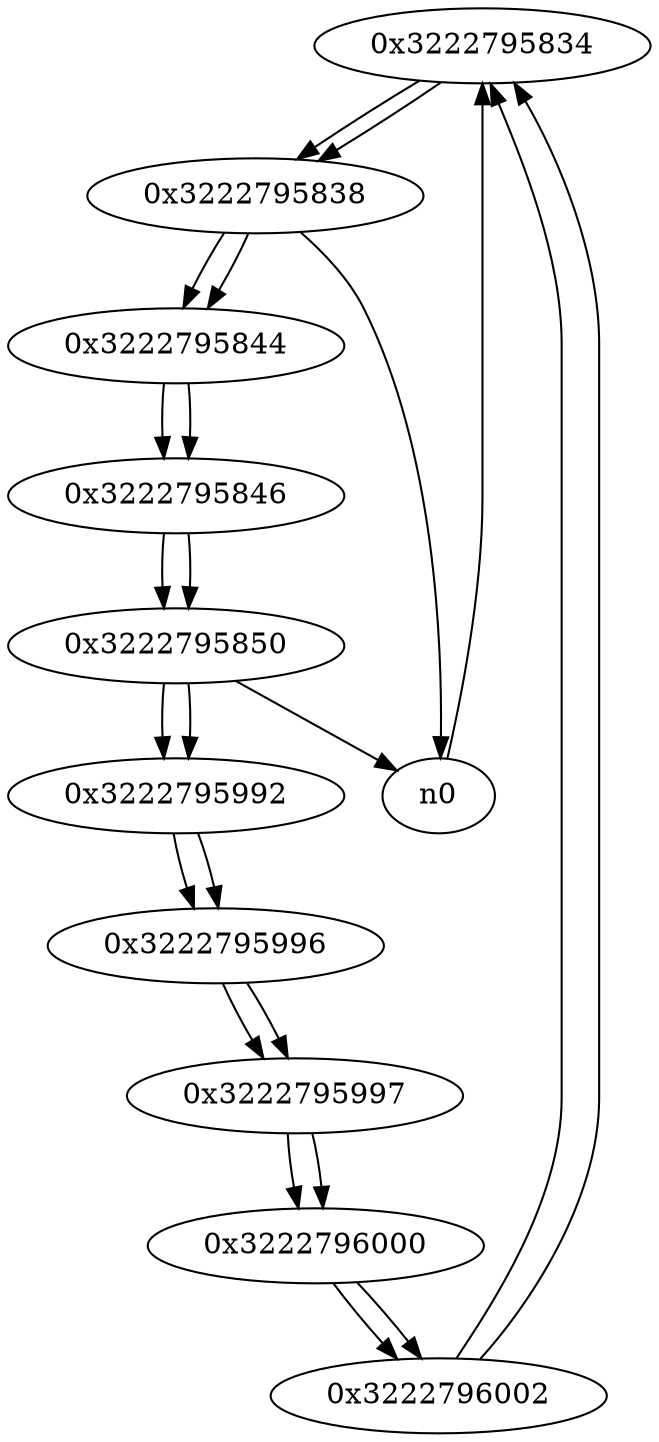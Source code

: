 digraph G{
/* nodes */
  n1 [label="0x3222795834"]
  n2 [label="0x3222795838"]
  n3 [label="0x3222795844"]
  n4 [label="0x3222795846"]
  n5 [label="0x3222795850"]
  n6 [label="0x3222795992"]
  n7 [label="0x3222795996"]
  n8 [label="0x3222795997"]
  n9 [label="0x3222796000"]
  n10 [label="0x3222796002"]
/* edges */
n1 -> n2;
n10 -> n1;
n0 -> n1;
n2 -> n3;
n2 -> n0;
n1 -> n2;
n3 -> n4;
n2 -> n3;
n4 -> n5;
n3 -> n4;
n5 -> n6;
n5 -> n0;
n4 -> n5;
n6 -> n7;
n5 -> n6;
n7 -> n8;
n6 -> n7;
n8 -> n9;
n7 -> n8;
n9 -> n10;
n8 -> n9;
n10 -> n1;
n9 -> n10;
}
